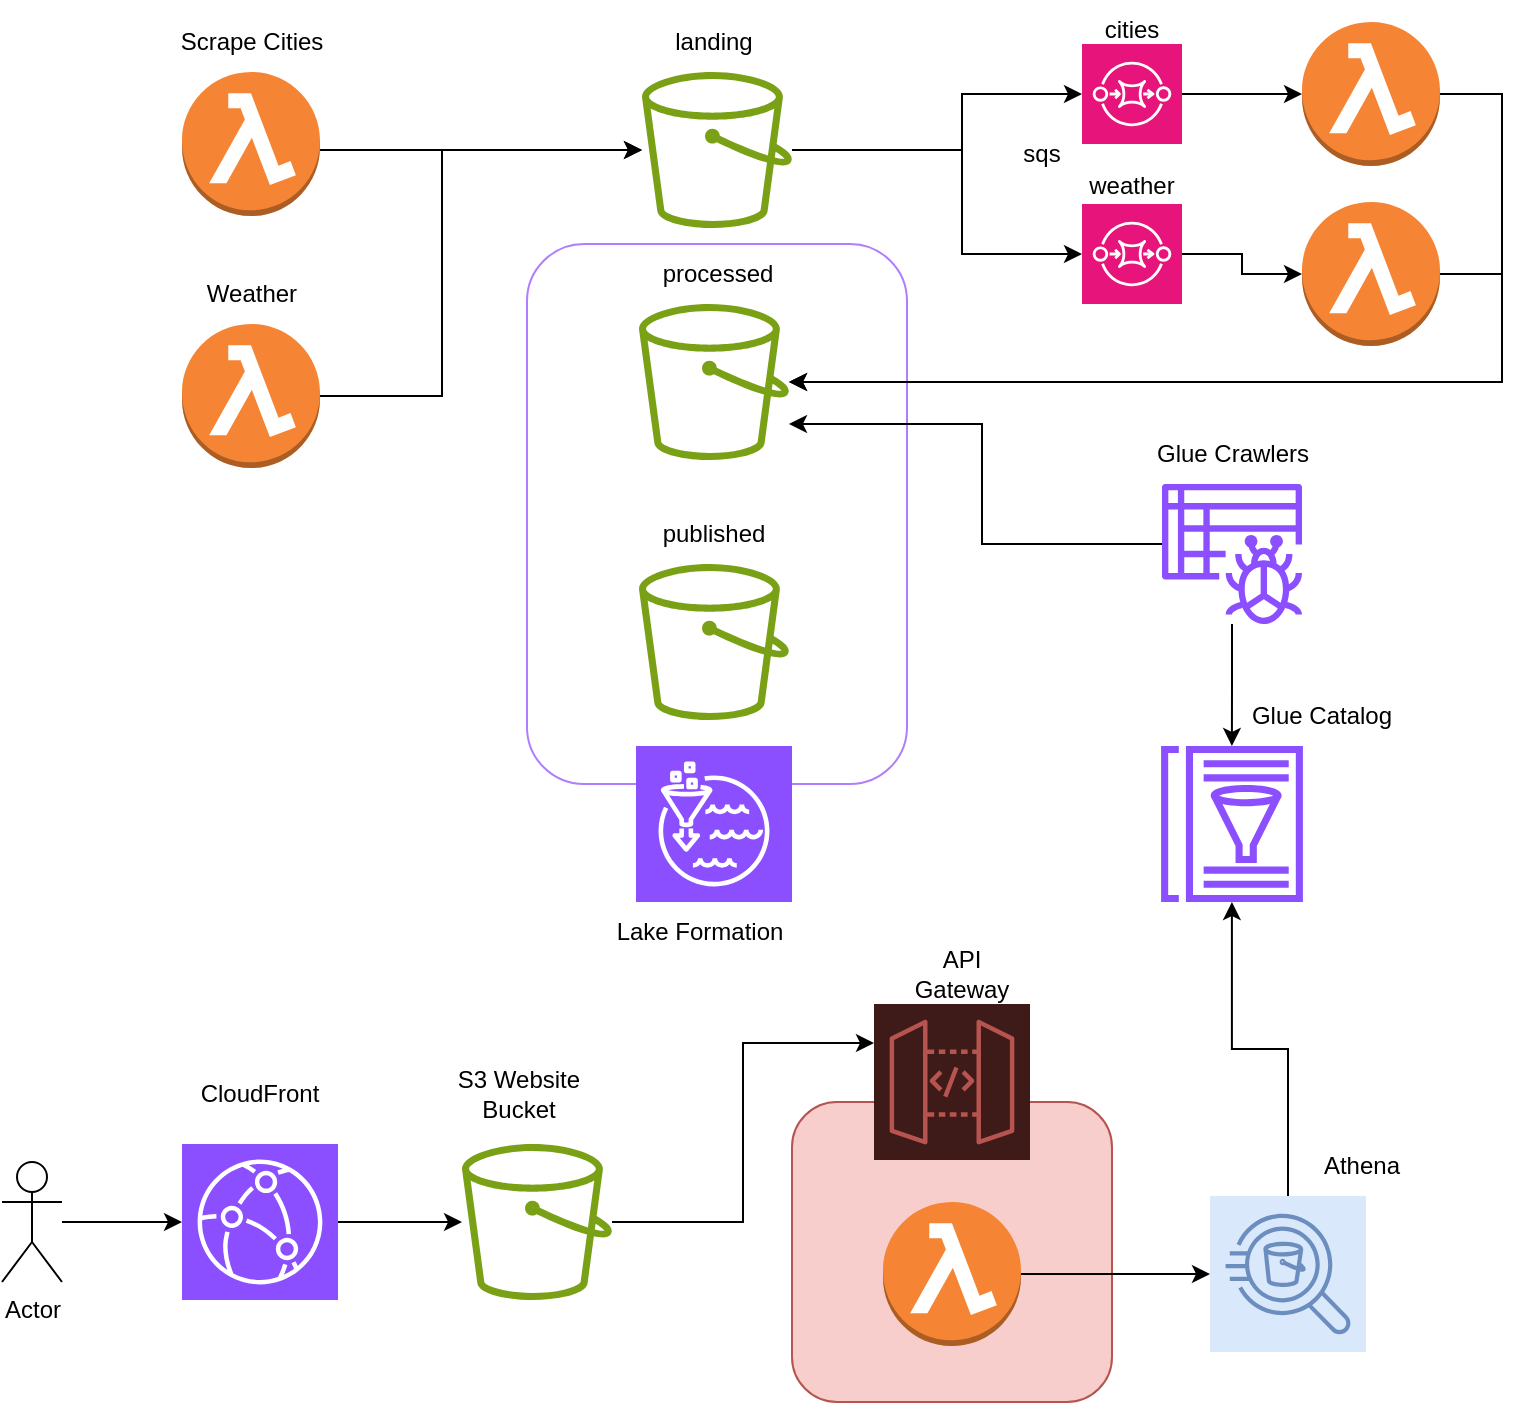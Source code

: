 <mxfile version="24.7.7">
  <diagram name="Page-1" id="aJBTMrgDWlqIG_jo8pdC">
    <mxGraphModel dx="1841" dy="990" grid="1" gridSize="10" guides="1" tooltips="1" connect="1" arrows="1" fold="1" page="1" pageScale="1" pageWidth="850" pageHeight="1100" math="0" shadow="0">
      <root>
        <mxCell id="0" />
        <mxCell id="1" parent="0" />
        <mxCell id="6Rt5GFDChm4W8RmCD6KE-36" value="" style="rounded=1;whiteSpace=wrap;html=1;strokeColor=#b85450;fillColor=#f8cecc;" vertex="1" parent="1">
          <mxGeometry x="455" y="689" width="160" height="150" as="geometry" />
        </mxCell>
        <mxCell id="6Rt5GFDChm4W8RmCD6KE-7" value="" style="rounded=1;whiteSpace=wrap;html=1;strokeColor=#b17dff;" vertex="1" parent="1">
          <mxGeometry x="322.5" y="260" width="190" height="270" as="geometry" />
        </mxCell>
        <mxCell id="6Rt5GFDChm4W8RmCD6KE-9" style="edgeStyle=orthogonalEdgeStyle;rounded=0;orthogonalLoop=1;jettySize=auto;html=1;" edge="1" parent="1" source="6Rt5GFDChm4W8RmCD6KE-1" target="6Rt5GFDChm4W8RmCD6KE-3">
          <mxGeometry relative="1" as="geometry">
            <Array as="points">
              <mxPoint x="250" y="213" />
              <mxPoint x="250" y="213" />
            </Array>
          </mxGeometry>
        </mxCell>
        <mxCell id="6Rt5GFDChm4W8RmCD6KE-1" value="" style="outlineConnect=0;dashed=0;verticalLabelPosition=bottom;verticalAlign=top;align=center;html=1;shape=mxgraph.aws3.lambda_function;fillColor=#F58534;gradientColor=none;" vertex="1" parent="1">
          <mxGeometry x="150" y="174" width="69" height="72" as="geometry" />
        </mxCell>
        <mxCell id="6Rt5GFDChm4W8RmCD6KE-10" style="edgeStyle=orthogonalEdgeStyle;rounded=0;orthogonalLoop=1;jettySize=auto;html=1;" edge="1" parent="1" source="6Rt5GFDChm4W8RmCD6KE-2" target="6Rt5GFDChm4W8RmCD6KE-3">
          <mxGeometry relative="1" as="geometry">
            <Array as="points">
              <mxPoint x="280" y="336" />
              <mxPoint x="280" y="213" />
            </Array>
          </mxGeometry>
        </mxCell>
        <mxCell id="6Rt5GFDChm4W8RmCD6KE-2" value="" style="outlineConnect=0;dashed=0;verticalLabelPosition=bottom;verticalAlign=top;align=center;html=1;shape=mxgraph.aws3.lambda_function;fillColor=#F58534;gradientColor=none;" vertex="1" parent="1">
          <mxGeometry x="150" y="300" width="69" height="72" as="geometry" />
        </mxCell>
        <mxCell id="6Rt5GFDChm4W8RmCD6KE-3" value="" style="sketch=0;outlineConnect=0;fontColor=#232F3E;gradientColor=none;fillColor=#7AA116;strokeColor=none;dashed=0;verticalLabelPosition=bottom;verticalAlign=top;align=center;html=1;fontSize=12;fontStyle=0;aspect=fixed;pointerEvents=1;shape=mxgraph.aws4.bucket;" vertex="1" parent="1">
          <mxGeometry x="380" y="174" width="75" height="78" as="geometry" />
        </mxCell>
        <mxCell id="6Rt5GFDChm4W8RmCD6KE-4" value="" style="sketch=0;outlineConnect=0;fontColor=#232F3E;gradientColor=none;fillColor=#7AA116;strokeColor=none;dashed=0;verticalLabelPosition=bottom;verticalAlign=top;align=center;html=1;fontSize=12;fontStyle=0;aspect=fixed;pointerEvents=1;shape=mxgraph.aws4.bucket;" vertex="1" parent="1">
          <mxGeometry x="378.5" y="290" width="75" height="78" as="geometry" />
        </mxCell>
        <mxCell id="6Rt5GFDChm4W8RmCD6KE-5" value="" style="sketch=0;outlineConnect=0;fontColor=#232F3E;gradientColor=none;fillColor=#7AA116;strokeColor=none;dashed=0;verticalLabelPosition=bottom;verticalAlign=top;align=center;html=1;fontSize=12;fontStyle=0;aspect=fixed;pointerEvents=1;shape=mxgraph.aws4.bucket;" vertex="1" parent="1">
          <mxGeometry x="378.5" y="420" width="75" height="78" as="geometry" />
        </mxCell>
        <mxCell id="6Rt5GFDChm4W8RmCD6KE-6" value="" style="sketch=0;points=[[0,0,0],[0.25,0,0],[0.5,0,0],[0.75,0,0],[1,0,0],[0,1,0],[0.25,1,0],[0.5,1,0],[0.75,1,0],[1,1,0],[0,0.25,0],[0,0.5,0],[0,0.75,0],[1,0.25,0],[1,0.5,0],[1,0.75,0]];outlineConnect=0;fontColor=#232F3E;fillColor=#8C4FFF;strokeColor=#ffffff;dashed=0;verticalLabelPosition=bottom;verticalAlign=top;align=center;html=1;fontSize=12;fontStyle=0;aspect=fixed;shape=mxgraph.aws4.resourceIcon;resIcon=mxgraph.aws4.lake_formation;" vertex="1" parent="1">
          <mxGeometry x="377" y="511" width="78" height="78" as="geometry" />
        </mxCell>
        <mxCell id="6Rt5GFDChm4W8RmCD6KE-27" style="edgeStyle=orthogonalEdgeStyle;rounded=0;orthogonalLoop=1;jettySize=auto;html=1;" edge="1" parent="1" source="6Rt5GFDChm4W8RmCD6KE-8" target="6Rt5GFDChm4W8RmCD6KE-26">
          <mxGeometry relative="1" as="geometry" />
        </mxCell>
        <mxCell id="6Rt5GFDChm4W8RmCD6KE-8" value="" style="sketch=0;points=[[0,0,0],[0.25,0,0],[0.5,0,0],[0.75,0,0],[1,0,0],[0,1,0],[0.25,1,0],[0.5,1,0],[0.75,1,0],[1,1,0],[0,0.25,0],[0,0.5,0],[0,0.75,0],[1,0.25,0],[1,0.5,0],[1,0.75,0]];outlineConnect=0;fontColor=#232F3E;fillColor=#E7157B;strokeColor=#ffffff;dashed=0;verticalLabelPosition=bottom;verticalAlign=top;align=center;html=1;fontSize=12;fontStyle=0;aspect=fixed;shape=mxgraph.aws4.resourceIcon;resIcon=mxgraph.aws4.sqs;" vertex="1" parent="1">
          <mxGeometry x="600" y="160" width="50" height="50" as="geometry" />
        </mxCell>
        <mxCell id="6Rt5GFDChm4W8RmCD6KE-11" value="Scrape Cities" style="text;html=1;align=center;verticalAlign=middle;whiteSpace=wrap;rounded=0;" vertex="1" parent="1">
          <mxGeometry x="136.75" y="144" width="95.5" height="30" as="geometry" />
        </mxCell>
        <mxCell id="6Rt5GFDChm4W8RmCD6KE-12" value="Weather" style="text;html=1;align=center;verticalAlign=middle;whiteSpace=wrap;rounded=0;" vertex="1" parent="1">
          <mxGeometry x="154.5" y="270" width="60" height="30" as="geometry" />
        </mxCell>
        <mxCell id="6Rt5GFDChm4W8RmCD6KE-13" value="landing" style="text;html=1;align=center;verticalAlign=middle;whiteSpace=wrap;rounded=0;" vertex="1" parent="1">
          <mxGeometry x="386" y="144" width="60" height="30" as="geometry" />
        </mxCell>
        <mxCell id="6Rt5GFDChm4W8RmCD6KE-14" value="processed" style="text;html=1;align=center;verticalAlign=middle;whiteSpace=wrap;rounded=0;" vertex="1" parent="1">
          <mxGeometry x="387.5" y="260" width="60" height="30" as="geometry" />
        </mxCell>
        <mxCell id="6Rt5GFDChm4W8RmCD6KE-15" value="published" style="text;html=1;align=center;verticalAlign=middle;whiteSpace=wrap;rounded=0;" vertex="1" parent="1">
          <mxGeometry x="386" y="390" width="60" height="30" as="geometry" />
        </mxCell>
        <mxCell id="6Rt5GFDChm4W8RmCD6KE-16" value="" style="sketch=0;points=[[0,0,0],[0.25,0,0],[0.5,0,0],[0.75,0,0],[1,0,0],[0,1,0],[0.25,1,0],[0.5,1,0],[0.75,1,0],[1,1,0],[0,0.25,0],[0,0.5,0],[0,0.75,0],[1,0.25,0],[1,0.5,0],[1,0.75,0]];outlineConnect=0;fontColor=#232F3E;fillColor=#E7157B;strokeColor=#ffffff;dashed=0;verticalLabelPosition=bottom;verticalAlign=top;align=center;html=1;fontSize=12;fontStyle=0;aspect=fixed;shape=mxgraph.aws4.resourceIcon;resIcon=mxgraph.aws4.sqs;" vertex="1" parent="1">
          <mxGeometry x="600" y="240" width="50" height="50" as="geometry" />
        </mxCell>
        <mxCell id="6Rt5GFDChm4W8RmCD6KE-17" style="edgeStyle=orthogonalEdgeStyle;rounded=0;orthogonalLoop=1;jettySize=auto;html=1;entryX=0;entryY=0.5;entryDx=0;entryDy=0;entryPerimeter=0;" edge="1" parent="1" source="6Rt5GFDChm4W8RmCD6KE-3" target="6Rt5GFDChm4W8RmCD6KE-8">
          <mxGeometry relative="1" as="geometry">
            <Array as="points">
              <mxPoint x="540" y="213" />
              <mxPoint x="540" y="185" />
            </Array>
          </mxGeometry>
        </mxCell>
        <mxCell id="6Rt5GFDChm4W8RmCD6KE-18" style="edgeStyle=orthogonalEdgeStyle;rounded=0;orthogonalLoop=1;jettySize=auto;html=1;entryX=0;entryY=0.5;entryDx=0;entryDy=0;entryPerimeter=0;" edge="1" parent="1" source="6Rt5GFDChm4W8RmCD6KE-3" target="6Rt5GFDChm4W8RmCD6KE-16">
          <mxGeometry relative="1" as="geometry">
            <Array as="points">
              <mxPoint x="540" y="213" />
              <mxPoint x="540" y="265" />
            </Array>
          </mxGeometry>
        </mxCell>
        <mxCell id="6Rt5GFDChm4W8RmCD6KE-19" value="cities" style="text;html=1;align=center;verticalAlign=middle;whiteSpace=wrap;rounded=0;" vertex="1" parent="1">
          <mxGeometry x="595" y="138" width="60" height="30" as="geometry" />
        </mxCell>
        <mxCell id="6Rt5GFDChm4W8RmCD6KE-20" value="weather" style="text;html=1;align=center;verticalAlign=middle;whiteSpace=wrap;rounded=0;" vertex="1" parent="1">
          <mxGeometry x="595" y="216" width="60" height="30" as="geometry" />
        </mxCell>
        <mxCell id="6Rt5GFDChm4W8RmCD6KE-21" value="sqs" style="text;html=1;align=center;verticalAlign=middle;whiteSpace=wrap;rounded=0;" vertex="1" parent="1">
          <mxGeometry x="550" y="200" width="60" height="30" as="geometry" />
        </mxCell>
        <mxCell id="6Rt5GFDChm4W8RmCD6KE-23" style="edgeStyle=orthogonalEdgeStyle;rounded=0;orthogonalLoop=1;jettySize=auto;html=1;" edge="1" parent="1" source="6Rt5GFDChm4W8RmCD6KE-22" target="6Rt5GFDChm4W8RmCD6KE-4">
          <mxGeometry relative="1" as="geometry">
            <Array as="points">
              <mxPoint x="550" y="410" />
              <mxPoint x="550" y="350" />
            </Array>
          </mxGeometry>
        </mxCell>
        <mxCell id="6Rt5GFDChm4W8RmCD6KE-25" style="edgeStyle=orthogonalEdgeStyle;rounded=0;orthogonalLoop=1;jettySize=auto;html=1;" edge="1" parent="1" source="6Rt5GFDChm4W8RmCD6KE-22" target="6Rt5GFDChm4W8RmCD6KE-24">
          <mxGeometry relative="1" as="geometry" />
        </mxCell>
        <mxCell id="6Rt5GFDChm4W8RmCD6KE-22" value="" style="sketch=0;outlineConnect=0;fontColor=#232F3E;gradientColor=none;fillColor=#8C4FFF;strokeColor=none;dashed=0;verticalLabelPosition=bottom;verticalAlign=top;align=center;html=1;fontSize=12;fontStyle=0;aspect=fixed;pointerEvents=1;shape=mxgraph.aws4.glue_crawlers;" vertex="1" parent="1">
          <mxGeometry x="640" y="380" width="70" height="70" as="geometry" />
        </mxCell>
        <mxCell id="6Rt5GFDChm4W8RmCD6KE-24" value="" style="sketch=0;outlineConnect=0;fontColor=#232F3E;gradientColor=none;fillColor=#8C4FFF;strokeColor=none;dashed=0;verticalLabelPosition=bottom;verticalAlign=top;align=center;html=1;fontSize=12;fontStyle=0;aspect=fixed;pointerEvents=1;shape=mxgraph.aws4.glue_data_catalog;" vertex="1" parent="1">
          <mxGeometry x="639" y="511" width="72" height="78" as="geometry" />
        </mxCell>
        <mxCell id="6Rt5GFDChm4W8RmCD6KE-31" style="edgeStyle=orthogonalEdgeStyle;rounded=0;orthogonalLoop=1;jettySize=auto;html=1;" edge="1" parent="1" source="6Rt5GFDChm4W8RmCD6KE-26" target="6Rt5GFDChm4W8RmCD6KE-4">
          <mxGeometry relative="1" as="geometry">
            <Array as="points">
              <mxPoint x="810" y="185" />
              <mxPoint x="810" y="329" />
            </Array>
          </mxGeometry>
        </mxCell>
        <mxCell id="6Rt5GFDChm4W8RmCD6KE-26" value="" style="outlineConnect=0;dashed=0;verticalLabelPosition=bottom;verticalAlign=top;align=center;html=1;shape=mxgraph.aws3.lambda_function;fillColor=#F58534;gradientColor=none;" vertex="1" parent="1">
          <mxGeometry x="710" y="149" width="69" height="72" as="geometry" />
        </mxCell>
        <mxCell id="6Rt5GFDChm4W8RmCD6KE-30" style="edgeStyle=orthogonalEdgeStyle;rounded=0;orthogonalLoop=1;jettySize=auto;html=1;" edge="1" parent="1" source="6Rt5GFDChm4W8RmCD6KE-28" target="6Rt5GFDChm4W8RmCD6KE-4">
          <mxGeometry relative="1" as="geometry">
            <Array as="points">
              <mxPoint x="810" y="275" />
              <mxPoint x="810" y="329" />
            </Array>
          </mxGeometry>
        </mxCell>
        <mxCell id="6Rt5GFDChm4W8RmCD6KE-28" value="" style="outlineConnect=0;dashed=0;verticalLabelPosition=bottom;verticalAlign=top;align=center;html=1;shape=mxgraph.aws3.lambda_function;fillColor=#F58534;gradientColor=none;" vertex="1" parent="1">
          <mxGeometry x="710" y="239" width="69" height="72" as="geometry" />
        </mxCell>
        <mxCell id="6Rt5GFDChm4W8RmCD6KE-29" style="edgeStyle=orthogonalEdgeStyle;rounded=0;orthogonalLoop=1;jettySize=auto;html=1;entryX=0;entryY=0.5;entryDx=0;entryDy=0;entryPerimeter=0;" edge="1" parent="1" source="6Rt5GFDChm4W8RmCD6KE-16" target="6Rt5GFDChm4W8RmCD6KE-28">
          <mxGeometry relative="1" as="geometry" />
        </mxCell>
        <mxCell id="6Rt5GFDChm4W8RmCD6KE-32" value="" style="sketch=0;outlineConnect=0;fontColor=#232F3E;gradientColor=none;fillColor=#7AA116;strokeColor=none;dashed=0;verticalLabelPosition=bottom;verticalAlign=top;align=center;html=1;fontSize=12;fontStyle=0;aspect=fixed;pointerEvents=1;shape=mxgraph.aws4.bucket;" vertex="1" parent="1">
          <mxGeometry x="290" y="710" width="75" height="78" as="geometry" />
        </mxCell>
        <mxCell id="6Rt5GFDChm4W8RmCD6KE-44" style="edgeStyle=orthogonalEdgeStyle;rounded=0;orthogonalLoop=1;jettySize=auto;html=1;" edge="1" parent="1" source="6Rt5GFDChm4W8RmCD6KE-33" target="6Rt5GFDChm4W8RmCD6KE-32">
          <mxGeometry relative="1" as="geometry" />
        </mxCell>
        <mxCell id="6Rt5GFDChm4W8RmCD6KE-33" value="" style="sketch=0;points=[[0,0,0],[0.25,0,0],[0.5,0,0],[0.75,0,0],[1,0,0],[0,1,0],[0.25,1,0],[0.5,1,0],[0.75,1,0],[1,1,0],[0,0.25,0],[0,0.5,0],[0,0.75,0],[1,0.25,0],[1,0.5,0],[1,0.75,0]];outlineConnect=0;fontColor=#232F3E;fillColor=#8C4FFF;strokeColor=#ffffff;dashed=0;verticalLabelPosition=bottom;verticalAlign=top;align=center;html=1;fontSize=12;fontStyle=0;aspect=fixed;shape=mxgraph.aws4.resourceIcon;resIcon=mxgraph.aws4.cloudfront;" vertex="1" parent="1">
          <mxGeometry x="150" y="710" width="78" height="78" as="geometry" />
        </mxCell>
        <mxCell id="6Rt5GFDChm4W8RmCD6KE-34" value="" style="sketch=0;points=[[0,0,0],[0.25,0,0],[0.5,0,0],[0.75,0,0],[1,0,0],[0,1,0],[0.25,1,0],[0.5,1,0],[0.75,1,0],[1,1,0],[0,0.25,0],[0,0.5,0],[0,0.75,0],[1,0.25,0],[1,0.5,0],[1,0.75,0]];outlineConnect=0;fillColor=#3e1a18;strokeColor=#b85450;dashed=0;verticalLabelPosition=bottom;verticalAlign=top;align=center;html=1;fontSize=12;fontStyle=0;aspect=fixed;shape=mxgraph.aws4.resourceIcon;resIcon=mxgraph.aws4.api_gateway;" vertex="1" parent="1">
          <mxGeometry x="496" y="640" width="78" height="78" as="geometry" />
        </mxCell>
        <mxCell id="6Rt5GFDChm4W8RmCD6KE-35" value="" style="outlineConnect=0;dashed=0;verticalLabelPosition=bottom;verticalAlign=top;align=center;html=1;shape=mxgraph.aws3.lambda_function;fillColor=#F58534;gradientColor=none;" vertex="1" parent="1">
          <mxGeometry x="500.5" y="739" width="69" height="72" as="geometry" />
        </mxCell>
        <mxCell id="6Rt5GFDChm4W8RmCD6KE-47" style="edgeStyle=orthogonalEdgeStyle;rounded=0;orthogonalLoop=1;jettySize=auto;html=1;" edge="1" parent="1" source="6Rt5GFDChm4W8RmCD6KE-37" target="6Rt5GFDChm4W8RmCD6KE-24">
          <mxGeometry relative="1" as="geometry" />
        </mxCell>
        <mxCell id="6Rt5GFDChm4W8RmCD6KE-37" value="" style="sketch=0;points=[[0,0,0],[0.25,0,0],[0.5,0,0],[0.75,0,0],[1,0,0],[0,1,0],[0.25,1,0],[0.5,1,0],[0.75,1,0],[1,1,0],[0,0.25,0],[0,0.5,0],[0,0.75,0],[1,0.25,0],[1,0.5,0],[1,0.75,0]];outlineConnect=0;fillColor=#dae8fc;strokeColor=#6c8ebf;dashed=0;verticalLabelPosition=bottom;verticalAlign=top;align=center;html=1;fontSize=12;fontStyle=0;aspect=fixed;shape=mxgraph.aws4.resourceIcon;resIcon=mxgraph.aws4.athena;" vertex="1" parent="1">
          <mxGeometry x="664" y="736" width="78" height="78" as="geometry" />
        </mxCell>
        <mxCell id="6Rt5GFDChm4W8RmCD6KE-38" value="Athena" style="text;html=1;align=center;verticalAlign=middle;whiteSpace=wrap;rounded=0;" vertex="1" parent="1">
          <mxGeometry x="710" y="706" width="60" height="30" as="geometry" />
        </mxCell>
        <mxCell id="6Rt5GFDChm4W8RmCD6KE-40" style="edgeStyle=orthogonalEdgeStyle;rounded=0;orthogonalLoop=1;jettySize=auto;html=1;" edge="1" parent="1" source="6Rt5GFDChm4W8RmCD6KE-39" target="6Rt5GFDChm4W8RmCD6KE-33">
          <mxGeometry relative="1" as="geometry" />
        </mxCell>
        <mxCell id="6Rt5GFDChm4W8RmCD6KE-39" value="Actor" style="shape=umlActor;verticalLabelPosition=bottom;verticalAlign=top;html=1;outlineConnect=0;" vertex="1" parent="1">
          <mxGeometry x="60" y="719" width="30" height="60" as="geometry" />
        </mxCell>
        <mxCell id="6Rt5GFDChm4W8RmCD6KE-42" value="CloudFront" style="text;html=1;align=center;verticalAlign=middle;whiteSpace=wrap;rounded=0;" vertex="1" parent="1">
          <mxGeometry x="159" y="670" width="60" height="30" as="geometry" />
        </mxCell>
        <mxCell id="6Rt5GFDChm4W8RmCD6KE-43" value="S3 Website Bucket" style="text;html=1;align=center;verticalAlign=middle;whiteSpace=wrap;rounded=0;" vertex="1" parent="1">
          <mxGeometry x="280" y="670" width="76.5" height="30" as="geometry" />
        </mxCell>
        <mxCell id="6Rt5GFDChm4W8RmCD6KE-45" style="edgeStyle=orthogonalEdgeStyle;rounded=0;orthogonalLoop=1;jettySize=auto;html=1;entryX=0;entryY=0.25;entryDx=0;entryDy=0;entryPerimeter=0;" edge="1" parent="1" source="6Rt5GFDChm4W8RmCD6KE-32" target="6Rt5GFDChm4W8RmCD6KE-34">
          <mxGeometry relative="1" as="geometry" />
        </mxCell>
        <mxCell id="6Rt5GFDChm4W8RmCD6KE-46" style="edgeStyle=orthogonalEdgeStyle;rounded=0;orthogonalLoop=1;jettySize=auto;html=1;entryX=0;entryY=0.5;entryDx=0;entryDy=0;entryPerimeter=0;" edge="1" parent="1" source="6Rt5GFDChm4W8RmCD6KE-35" target="6Rt5GFDChm4W8RmCD6KE-37">
          <mxGeometry relative="1" as="geometry" />
        </mxCell>
        <mxCell id="6Rt5GFDChm4W8RmCD6KE-48" value="API Gateway" style="text;html=1;align=center;verticalAlign=middle;whiteSpace=wrap;rounded=0;" vertex="1" parent="1">
          <mxGeometry x="509.5" y="610" width="60" height="30" as="geometry" />
        </mxCell>
        <mxCell id="6Rt5GFDChm4W8RmCD6KE-50" value="" style="shape=image;html=1;verticalAlign=top;verticalLabelPosition=bottom;labelBackgroundColor=#ffffff;imageAspect=0;aspect=fixed;image=https://cdn1.iconfinder.com/data/icons/social-media-2106/24/social_media_social_media_logo_docker-128.png" vertex="1" parent="1">
          <mxGeometry x="200" y="170" width="40" height="40" as="geometry" />
        </mxCell>
        <mxCell id="6Rt5GFDChm4W8RmCD6KE-51" value="Lake Formation" style="text;html=1;align=center;verticalAlign=middle;whiteSpace=wrap;rounded=0;" vertex="1" parent="1">
          <mxGeometry x="350" y="589" width="117.75" height="30" as="geometry" />
        </mxCell>
        <mxCell id="6Rt5GFDChm4W8RmCD6KE-52" value="Glue Crawlers" style="text;html=1;align=center;verticalAlign=middle;whiteSpace=wrap;rounded=0;" vertex="1" parent="1">
          <mxGeometry x="617.5" y="350" width="115" height="30" as="geometry" />
        </mxCell>
        <mxCell id="6Rt5GFDChm4W8RmCD6KE-53" value="Glue Catalog" style="text;html=1;align=center;verticalAlign=middle;whiteSpace=wrap;rounded=0;" vertex="1" parent="1">
          <mxGeometry x="670" y="481" width="100" height="30" as="geometry" />
        </mxCell>
      </root>
    </mxGraphModel>
  </diagram>
</mxfile>
